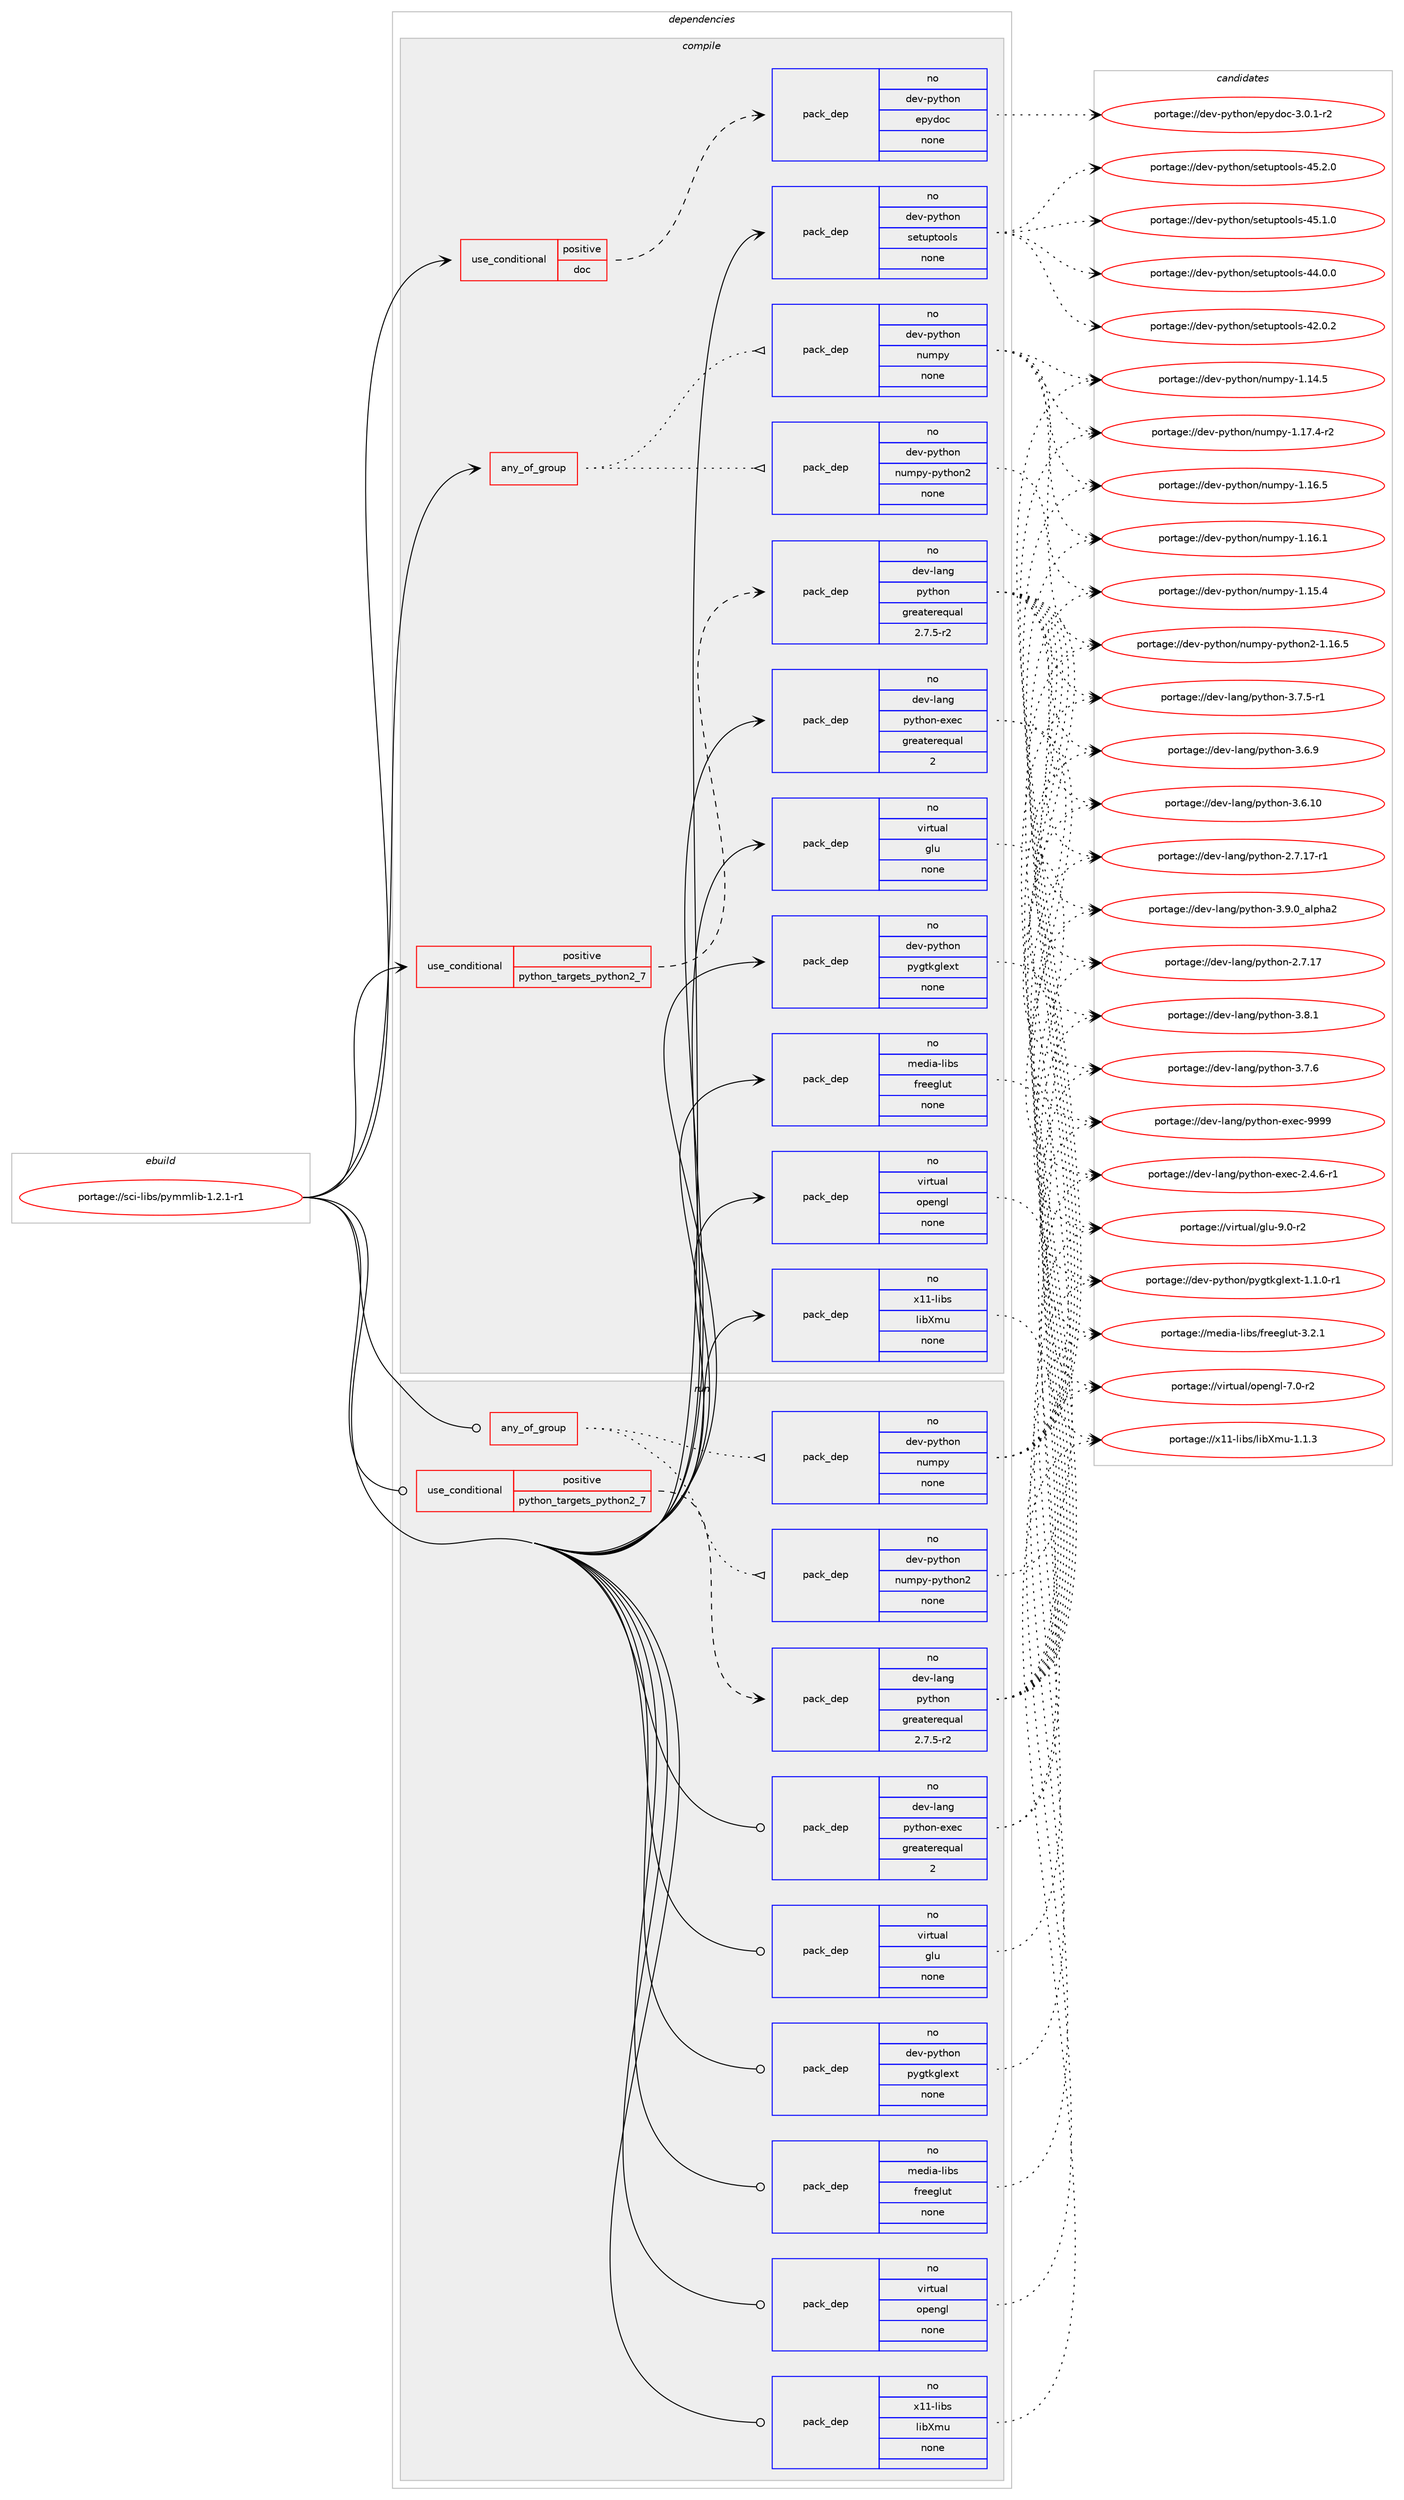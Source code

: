 digraph prolog {

# *************
# Graph options
# *************

newrank=true;
concentrate=true;
compound=true;
graph [rankdir=LR,fontname=Helvetica,fontsize=10,ranksep=1.5];#, ranksep=2.5, nodesep=0.2];
edge  [arrowhead=vee];
node  [fontname=Helvetica,fontsize=10];

# **********
# The ebuild
# **********

subgraph cluster_leftcol {
color=gray;
rank=same;
label=<<i>ebuild</i>>;
id [label="portage://sci-libs/pymmlib-1.2.1-r1", color=red, width=4, href="../sci-libs/pymmlib-1.2.1-r1.svg"];
}

# ****************
# The dependencies
# ****************

subgraph cluster_midcol {
color=gray;
label=<<i>dependencies</i>>;
subgraph cluster_compile {
fillcolor="#eeeeee";
style=filled;
label=<<i>compile</i>>;
subgraph any1390 {
dependency85772 [label=<<TABLE BORDER="0" CELLBORDER="1" CELLSPACING="0" CELLPADDING="4"><TR><TD CELLPADDING="10">any_of_group</TD></TR></TABLE>>, shape=none, color=red];subgraph pack67282 {
dependency85773 [label=<<TABLE BORDER="0" CELLBORDER="1" CELLSPACING="0" CELLPADDING="4" WIDTH="220"><TR><TD ROWSPAN="6" CELLPADDING="30">pack_dep</TD></TR><TR><TD WIDTH="110">no</TD></TR><TR><TD>dev-python</TD></TR><TR><TD>numpy-python2</TD></TR><TR><TD>none</TD></TR><TR><TD></TD></TR></TABLE>>, shape=none, color=blue];
}
dependency85772:e -> dependency85773:w [weight=20,style="dotted",arrowhead="oinv"];
subgraph pack67283 {
dependency85774 [label=<<TABLE BORDER="0" CELLBORDER="1" CELLSPACING="0" CELLPADDING="4" WIDTH="220"><TR><TD ROWSPAN="6" CELLPADDING="30">pack_dep</TD></TR><TR><TD WIDTH="110">no</TD></TR><TR><TD>dev-python</TD></TR><TR><TD>numpy</TD></TR><TR><TD>none</TD></TR><TR><TD></TD></TR></TABLE>>, shape=none, color=blue];
}
dependency85772:e -> dependency85774:w [weight=20,style="dotted",arrowhead="oinv"];
}
id:e -> dependency85772:w [weight=20,style="solid",arrowhead="vee"];
subgraph cond17016 {
dependency85775 [label=<<TABLE BORDER="0" CELLBORDER="1" CELLSPACING="0" CELLPADDING="4"><TR><TD ROWSPAN="3" CELLPADDING="10">use_conditional</TD></TR><TR><TD>positive</TD></TR><TR><TD>doc</TD></TR></TABLE>>, shape=none, color=red];
subgraph pack67284 {
dependency85776 [label=<<TABLE BORDER="0" CELLBORDER="1" CELLSPACING="0" CELLPADDING="4" WIDTH="220"><TR><TD ROWSPAN="6" CELLPADDING="30">pack_dep</TD></TR><TR><TD WIDTH="110">no</TD></TR><TR><TD>dev-python</TD></TR><TR><TD>epydoc</TD></TR><TR><TD>none</TD></TR><TR><TD></TD></TR></TABLE>>, shape=none, color=blue];
}
dependency85775:e -> dependency85776:w [weight=20,style="dashed",arrowhead="vee"];
}
id:e -> dependency85775:w [weight=20,style="solid",arrowhead="vee"];
subgraph cond17017 {
dependency85777 [label=<<TABLE BORDER="0" CELLBORDER="1" CELLSPACING="0" CELLPADDING="4"><TR><TD ROWSPAN="3" CELLPADDING="10">use_conditional</TD></TR><TR><TD>positive</TD></TR><TR><TD>python_targets_python2_7</TD></TR></TABLE>>, shape=none, color=red];
subgraph pack67285 {
dependency85778 [label=<<TABLE BORDER="0" CELLBORDER="1" CELLSPACING="0" CELLPADDING="4" WIDTH="220"><TR><TD ROWSPAN="6" CELLPADDING="30">pack_dep</TD></TR><TR><TD WIDTH="110">no</TD></TR><TR><TD>dev-lang</TD></TR><TR><TD>python</TD></TR><TR><TD>greaterequal</TD></TR><TR><TD>2.7.5-r2</TD></TR></TABLE>>, shape=none, color=blue];
}
dependency85777:e -> dependency85778:w [weight=20,style="dashed",arrowhead="vee"];
}
id:e -> dependency85777:w [weight=20,style="solid",arrowhead="vee"];
subgraph pack67286 {
dependency85779 [label=<<TABLE BORDER="0" CELLBORDER="1" CELLSPACING="0" CELLPADDING="4" WIDTH="220"><TR><TD ROWSPAN="6" CELLPADDING="30">pack_dep</TD></TR><TR><TD WIDTH="110">no</TD></TR><TR><TD>dev-lang</TD></TR><TR><TD>python-exec</TD></TR><TR><TD>greaterequal</TD></TR><TR><TD>2</TD></TR></TABLE>>, shape=none, color=blue];
}
id:e -> dependency85779:w [weight=20,style="solid",arrowhead="vee"];
subgraph pack67287 {
dependency85780 [label=<<TABLE BORDER="0" CELLBORDER="1" CELLSPACING="0" CELLPADDING="4" WIDTH="220"><TR><TD ROWSPAN="6" CELLPADDING="30">pack_dep</TD></TR><TR><TD WIDTH="110">no</TD></TR><TR><TD>dev-python</TD></TR><TR><TD>pygtkglext</TD></TR><TR><TD>none</TD></TR><TR><TD></TD></TR></TABLE>>, shape=none, color=blue];
}
id:e -> dependency85780:w [weight=20,style="solid",arrowhead="vee"];
subgraph pack67288 {
dependency85781 [label=<<TABLE BORDER="0" CELLBORDER="1" CELLSPACING="0" CELLPADDING="4" WIDTH="220"><TR><TD ROWSPAN="6" CELLPADDING="30">pack_dep</TD></TR><TR><TD WIDTH="110">no</TD></TR><TR><TD>dev-python</TD></TR><TR><TD>setuptools</TD></TR><TR><TD>none</TD></TR><TR><TD></TD></TR></TABLE>>, shape=none, color=blue];
}
id:e -> dependency85781:w [weight=20,style="solid",arrowhead="vee"];
subgraph pack67289 {
dependency85782 [label=<<TABLE BORDER="0" CELLBORDER="1" CELLSPACING="0" CELLPADDING="4" WIDTH="220"><TR><TD ROWSPAN="6" CELLPADDING="30">pack_dep</TD></TR><TR><TD WIDTH="110">no</TD></TR><TR><TD>media-libs</TD></TR><TR><TD>freeglut</TD></TR><TR><TD>none</TD></TR><TR><TD></TD></TR></TABLE>>, shape=none, color=blue];
}
id:e -> dependency85782:w [weight=20,style="solid",arrowhead="vee"];
subgraph pack67290 {
dependency85783 [label=<<TABLE BORDER="0" CELLBORDER="1" CELLSPACING="0" CELLPADDING="4" WIDTH="220"><TR><TD ROWSPAN="6" CELLPADDING="30">pack_dep</TD></TR><TR><TD WIDTH="110">no</TD></TR><TR><TD>virtual</TD></TR><TR><TD>glu</TD></TR><TR><TD>none</TD></TR><TR><TD></TD></TR></TABLE>>, shape=none, color=blue];
}
id:e -> dependency85783:w [weight=20,style="solid",arrowhead="vee"];
subgraph pack67291 {
dependency85784 [label=<<TABLE BORDER="0" CELLBORDER="1" CELLSPACING="0" CELLPADDING="4" WIDTH="220"><TR><TD ROWSPAN="6" CELLPADDING="30">pack_dep</TD></TR><TR><TD WIDTH="110">no</TD></TR><TR><TD>virtual</TD></TR><TR><TD>opengl</TD></TR><TR><TD>none</TD></TR><TR><TD></TD></TR></TABLE>>, shape=none, color=blue];
}
id:e -> dependency85784:w [weight=20,style="solid",arrowhead="vee"];
subgraph pack67292 {
dependency85785 [label=<<TABLE BORDER="0" CELLBORDER="1" CELLSPACING="0" CELLPADDING="4" WIDTH="220"><TR><TD ROWSPAN="6" CELLPADDING="30">pack_dep</TD></TR><TR><TD WIDTH="110">no</TD></TR><TR><TD>x11-libs</TD></TR><TR><TD>libXmu</TD></TR><TR><TD>none</TD></TR><TR><TD></TD></TR></TABLE>>, shape=none, color=blue];
}
id:e -> dependency85785:w [weight=20,style="solid",arrowhead="vee"];
}
subgraph cluster_compileandrun {
fillcolor="#eeeeee";
style=filled;
label=<<i>compile and run</i>>;
}
subgraph cluster_run {
fillcolor="#eeeeee";
style=filled;
label=<<i>run</i>>;
subgraph any1391 {
dependency85786 [label=<<TABLE BORDER="0" CELLBORDER="1" CELLSPACING="0" CELLPADDING="4"><TR><TD CELLPADDING="10">any_of_group</TD></TR></TABLE>>, shape=none, color=red];subgraph pack67293 {
dependency85787 [label=<<TABLE BORDER="0" CELLBORDER="1" CELLSPACING="0" CELLPADDING="4" WIDTH="220"><TR><TD ROWSPAN="6" CELLPADDING="30">pack_dep</TD></TR><TR><TD WIDTH="110">no</TD></TR><TR><TD>dev-python</TD></TR><TR><TD>numpy-python2</TD></TR><TR><TD>none</TD></TR><TR><TD></TD></TR></TABLE>>, shape=none, color=blue];
}
dependency85786:e -> dependency85787:w [weight=20,style="dotted",arrowhead="oinv"];
subgraph pack67294 {
dependency85788 [label=<<TABLE BORDER="0" CELLBORDER="1" CELLSPACING="0" CELLPADDING="4" WIDTH="220"><TR><TD ROWSPAN="6" CELLPADDING="30">pack_dep</TD></TR><TR><TD WIDTH="110">no</TD></TR><TR><TD>dev-python</TD></TR><TR><TD>numpy</TD></TR><TR><TD>none</TD></TR><TR><TD></TD></TR></TABLE>>, shape=none, color=blue];
}
dependency85786:e -> dependency85788:w [weight=20,style="dotted",arrowhead="oinv"];
}
id:e -> dependency85786:w [weight=20,style="solid",arrowhead="odot"];
subgraph cond17018 {
dependency85789 [label=<<TABLE BORDER="0" CELLBORDER="1" CELLSPACING="0" CELLPADDING="4"><TR><TD ROWSPAN="3" CELLPADDING="10">use_conditional</TD></TR><TR><TD>positive</TD></TR><TR><TD>python_targets_python2_7</TD></TR></TABLE>>, shape=none, color=red];
subgraph pack67295 {
dependency85790 [label=<<TABLE BORDER="0" CELLBORDER="1" CELLSPACING="0" CELLPADDING="4" WIDTH="220"><TR><TD ROWSPAN="6" CELLPADDING="30">pack_dep</TD></TR><TR><TD WIDTH="110">no</TD></TR><TR><TD>dev-lang</TD></TR><TR><TD>python</TD></TR><TR><TD>greaterequal</TD></TR><TR><TD>2.7.5-r2</TD></TR></TABLE>>, shape=none, color=blue];
}
dependency85789:e -> dependency85790:w [weight=20,style="dashed",arrowhead="vee"];
}
id:e -> dependency85789:w [weight=20,style="solid",arrowhead="odot"];
subgraph pack67296 {
dependency85791 [label=<<TABLE BORDER="0" CELLBORDER="1" CELLSPACING="0" CELLPADDING="4" WIDTH="220"><TR><TD ROWSPAN="6" CELLPADDING="30">pack_dep</TD></TR><TR><TD WIDTH="110">no</TD></TR><TR><TD>dev-lang</TD></TR><TR><TD>python-exec</TD></TR><TR><TD>greaterequal</TD></TR><TR><TD>2</TD></TR></TABLE>>, shape=none, color=blue];
}
id:e -> dependency85791:w [weight=20,style="solid",arrowhead="odot"];
subgraph pack67297 {
dependency85792 [label=<<TABLE BORDER="0" CELLBORDER="1" CELLSPACING="0" CELLPADDING="4" WIDTH="220"><TR><TD ROWSPAN="6" CELLPADDING="30">pack_dep</TD></TR><TR><TD WIDTH="110">no</TD></TR><TR><TD>dev-python</TD></TR><TR><TD>pygtkglext</TD></TR><TR><TD>none</TD></TR><TR><TD></TD></TR></TABLE>>, shape=none, color=blue];
}
id:e -> dependency85792:w [weight=20,style="solid",arrowhead="odot"];
subgraph pack67298 {
dependency85793 [label=<<TABLE BORDER="0" CELLBORDER="1" CELLSPACING="0" CELLPADDING="4" WIDTH="220"><TR><TD ROWSPAN="6" CELLPADDING="30">pack_dep</TD></TR><TR><TD WIDTH="110">no</TD></TR><TR><TD>media-libs</TD></TR><TR><TD>freeglut</TD></TR><TR><TD>none</TD></TR><TR><TD></TD></TR></TABLE>>, shape=none, color=blue];
}
id:e -> dependency85793:w [weight=20,style="solid",arrowhead="odot"];
subgraph pack67299 {
dependency85794 [label=<<TABLE BORDER="0" CELLBORDER="1" CELLSPACING="0" CELLPADDING="4" WIDTH="220"><TR><TD ROWSPAN="6" CELLPADDING="30">pack_dep</TD></TR><TR><TD WIDTH="110">no</TD></TR><TR><TD>virtual</TD></TR><TR><TD>glu</TD></TR><TR><TD>none</TD></TR><TR><TD></TD></TR></TABLE>>, shape=none, color=blue];
}
id:e -> dependency85794:w [weight=20,style="solid",arrowhead="odot"];
subgraph pack67300 {
dependency85795 [label=<<TABLE BORDER="0" CELLBORDER="1" CELLSPACING="0" CELLPADDING="4" WIDTH="220"><TR><TD ROWSPAN="6" CELLPADDING="30">pack_dep</TD></TR><TR><TD WIDTH="110">no</TD></TR><TR><TD>virtual</TD></TR><TR><TD>opengl</TD></TR><TR><TD>none</TD></TR><TR><TD></TD></TR></TABLE>>, shape=none, color=blue];
}
id:e -> dependency85795:w [weight=20,style="solid",arrowhead="odot"];
subgraph pack67301 {
dependency85796 [label=<<TABLE BORDER="0" CELLBORDER="1" CELLSPACING="0" CELLPADDING="4" WIDTH="220"><TR><TD ROWSPAN="6" CELLPADDING="30">pack_dep</TD></TR><TR><TD WIDTH="110">no</TD></TR><TR><TD>x11-libs</TD></TR><TR><TD>libXmu</TD></TR><TR><TD>none</TD></TR><TR><TD></TD></TR></TABLE>>, shape=none, color=blue];
}
id:e -> dependency85796:w [weight=20,style="solid",arrowhead="odot"];
}
}

# **************
# The candidates
# **************

subgraph cluster_choices {
rank=same;
color=gray;
label=<<i>candidates</i>>;

subgraph choice67282 {
color=black;
nodesep=1;
choice1001011184511212111610411111047110117109112121451121211161041111105045494649544653 [label="portage://dev-python/numpy-python2-1.16.5", color=red, width=4,href="../dev-python/numpy-python2-1.16.5.svg"];
dependency85773:e -> choice1001011184511212111610411111047110117109112121451121211161041111105045494649544653:w [style=dotted,weight="100"];
}
subgraph choice67283 {
color=black;
nodesep=1;
choice1001011184511212111610411111047110117109112121454946495546524511450 [label="portage://dev-python/numpy-1.17.4-r2", color=red, width=4,href="../dev-python/numpy-1.17.4-r2.svg"];
choice100101118451121211161041111104711011710911212145494649544653 [label="portage://dev-python/numpy-1.16.5", color=red, width=4,href="../dev-python/numpy-1.16.5.svg"];
choice100101118451121211161041111104711011710911212145494649544649 [label="portage://dev-python/numpy-1.16.1", color=red, width=4,href="../dev-python/numpy-1.16.1.svg"];
choice100101118451121211161041111104711011710911212145494649534652 [label="portage://dev-python/numpy-1.15.4", color=red, width=4,href="../dev-python/numpy-1.15.4.svg"];
choice100101118451121211161041111104711011710911212145494649524653 [label="portage://dev-python/numpy-1.14.5", color=red, width=4,href="../dev-python/numpy-1.14.5.svg"];
dependency85774:e -> choice1001011184511212111610411111047110117109112121454946495546524511450:w [style=dotted,weight="100"];
dependency85774:e -> choice100101118451121211161041111104711011710911212145494649544653:w [style=dotted,weight="100"];
dependency85774:e -> choice100101118451121211161041111104711011710911212145494649544649:w [style=dotted,weight="100"];
dependency85774:e -> choice100101118451121211161041111104711011710911212145494649534652:w [style=dotted,weight="100"];
dependency85774:e -> choice100101118451121211161041111104711011710911212145494649524653:w [style=dotted,weight="100"];
}
subgraph choice67284 {
color=black;
nodesep=1;
choice1001011184511212111610411111047101112121100111994551464846494511450 [label="portage://dev-python/epydoc-3.0.1-r2", color=red, width=4,href="../dev-python/epydoc-3.0.1-r2.svg"];
dependency85776:e -> choice1001011184511212111610411111047101112121100111994551464846494511450:w [style=dotted,weight="100"];
}
subgraph choice67285 {
color=black;
nodesep=1;
choice10010111845108971101034711212111610411111045514657464895971081121049750 [label="portage://dev-lang/python-3.9.0_alpha2", color=red, width=4,href="../dev-lang/python-3.9.0_alpha2.svg"];
choice100101118451089711010347112121116104111110455146564649 [label="portage://dev-lang/python-3.8.1", color=red, width=4,href="../dev-lang/python-3.8.1.svg"];
choice100101118451089711010347112121116104111110455146554654 [label="portage://dev-lang/python-3.7.6", color=red, width=4,href="../dev-lang/python-3.7.6.svg"];
choice1001011184510897110103471121211161041111104551465546534511449 [label="portage://dev-lang/python-3.7.5-r1", color=red, width=4,href="../dev-lang/python-3.7.5-r1.svg"];
choice100101118451089711010347112121116104111110455146544657 [label="portage://dev-lang/python-3.6.9", color=red, width=4,href="../dev-lang/python-3.6.9.svg"];
choice10010111845108971101034711212111610411111045514654464948 [label="portage://dev-lang/python-3.6.10", color=red, width=4,href="../dev-lang/python-3.6.10.svg"];
choice100101118451089711010347112121116104111110455046554649554511449 [label="portage://dev-lang/python-2.7.17-r1", color=red, width=4,href="../dev-lang/python-2.7.17-r1.svg"];
choice10010111845108971101034711212111610411111045504655464955 [label="portage://dev-lang/python-2.7.17", color=red, width=4,href="../dev-lang/python-2.7.17.svg"];
dependency85778:e -> choice10010111845108971101034711212111610411111045514657464895971081121049750:w [style=dotted,weight="100"];
dependency85778:e -> choice100101118451089711010347112121116104111110455146564649:w [style=dotted,weight="100"];
dependency85778:e -> choice100101118451089711010347112121116104111110455146554654:w [style=dotted,weight="100"];
dependency85778:e -> choice1001011184510897110103471121211161041111104551465546534511449:w [style=dotted,weight="100"];
dependency85778:e -> choice100101118451089711010347112121116104111110455146544657:w [style=dotted,weight="100"];
dependency85778:e -> choice10010111845108971101034711212111610411111045514654464948:w [style=dotted,weight="100"];
dependency85778:e -> choice100101118451089711010347112121116104111110455046554649554511449:w [style=dotted,weight="100"];
dependency85778:e -> choice10010111845108971101034711212111610411111045504655464955:w [style=dotted,weight="100"];
}
subgraph choice67286 {
color=black;
nodesep=1;
choice10010111845108971101034711212111610411111045101120101994557575757 [label="portage://dev-lang/python-exec-9999", color=red, width=4,href="../dev-lang/python-exec-9999.svg"];
choice10010111845108971101034711212111610411111045101120101994550465246544511449 [label="portage://dev-lang/python-exec-2.4.6-r1", color=red, width=4,href="../dev-lang/python-exec-2.4.6-r1.svg"];
dependency85779:e -> choice10010111845108971101034711212111610411111045101120101994557575757:w [style=dotted,weight="100"];
dependency85779:e -> choice10010111845108971101034711212111610411111045101120101994550465246544511449:w [style=dotted,weight="100"];
}
subgraph choice67287 {
color=black;
nodesep=1;
choice10010111845112121116104111110471121211031161071031081011201164549464946484511449 [label="portage://dev-python/pygtkglext-1.1.0-r1", color=red, width=4,href="../dev-python/pygtkglext-1.1.0-r1.svg"];
dependency85780:e -> choice10010111845112121116104111110471121211031161071031081011201164549464946484511449:w [style=dotted,weight="100"];
}
subgraph choice67288 {
color=black;
nodesep=1;
choice100101118451121211161041111104711510111611711211611111110811545525346504648 [label="portage://dev-python/setuptools-45.2.0", color=red, width=4,href="../dev-python/setuptools-45.2.0.svg"];
choice100101118451121211161041111104711510111611711211611111110811545525346494648 [label="portage://dev-python/setuptools-45.1.0", color=red, width=4,href="../dev-python/setuptools-45.1.0.svg"];
choice100101118451121211161041111104711510111611711211611111110811545525246484648 [label="portage://dev-python/setuptools-44.0.0", color=red, width=4,href="../dev-python/setuptools-44.0.0.svg"];
choice100101118451121211161041111104711510111611711211611111110811545525046484650 [label="portage://dev-python/setuptools-42.0.2", color=red, width=4,href="../dev-python/setuptools-42.0.2.svg"];
dependency85781:e -> choice100101118451121211161041111104711510111611711211611111110811545525346504648:w [style=dotted,weight="100"];
dependency85781:e -> choice100101118451121211161041111104711510111611711211611111110811545525346494648:w [style=dotted,weight="100"];
dependency85781:e -> choice100101118451121211161041111104711510111611711211611111110811545525246484648:w [style=dotted,weight="100"];
dependency85781:e -> choice100101118451121211161041111104711510111611711211611111110811545525046484650:w [style=dotted,weight="100"];
}
subgraph choice67289 {
color=black;
nodesep=1;
choice10910110010597451081059811547102114101101103108117116455146504649 [label="portage://media-libs/freeglut-3.2.1", color=red, width=4,href="../media-libs/freeglut-3.2.1.svg"];
dependency85782:e -> choice10910110010597451081059811547102114101101103108117116455146504649:w [style=dotted,weight="100"];
}
subgraph choice67290 {
color=black;
nodesep=1;
choice1181051141161179710847103108117455746484511450 [label="portage://virtual/glu-9.0-r2", color=red, width=4,href="../virtual/glu-9.0-r2.svg"];
dependency85783:e -> choice1181051141161179710847103108117455746484511450:w [style=dotted,weight="100"];
}
subgraph choice67291 {
color=black;
nodesep=1;
choice1181051141161179710847111112101110103108455546484511450 [label="portage://virtual/opengl-7.0-r2", color=red, width=4,href="../virtual/opengl-7.0-r2.svg"];
dependency85784:e -> choice1181051141161179710847111112101110103108455546484511450:w [style=dotted,weight="100"];
}
subgraph choice67292 {
color=black;
nodesep=1;
choice12049494510810598115471081059888109117454946494651 [label="portage://x11-libs/libXmu-1.1.3", color=red, width=4,href="../x11-libs/libXmu-1.1.3.svg"];
dependency85785:e -> choice12049494510810598115471081059888109117454946494651:w [style=dotted,weight="100"];
}
subgraph choice67293 {
color=black;
nodesep=1;
choice1001011184511212111610411111047110117109112121451121211161041111105045494649544653 [label="portage://dev-python/numpy-python2-1.16.5", color=red, width=4,href="../dev-python/numpy-python2-1.16.5.svg"];
dependency85787:e -> choice1001011184511212111610411111047110117109112121451121211161041111105045494649544653:w [style=dotted,weight="100"];
}
subgraph choice67294 {
color=black;
nodesep=1;
choice1001011184511212111610411111047110117109112121454946495546524511450 [label="portage://dev-python/numpy-1.17.4-r2", color=red, width=4,href="../dev-python/numpy-1.17.4-r2.svg"];
choice100101118451121211161041111104711011710911212145494649544653 [label="portage://dev-python/numpy-1.16.5", color=red, width=4,href="../dev-python/numpy-1.16.5.svg"];
choice100101118451121211161041111104711011710911212145494649544649 [label="portage://dev-python/numpy-1.16.1", color=red, width=4,href="../dev-python/numpy-1.16.1.svg"];
choice100101118451121211161041111104711011710911212145494649534652 [label="portage://dev-python/numpy-1.15.4", color=red, width=4,href="../dev-python/numpy-1.15.4.svg"];
choice100101118451121211161041111104711011710911212145494649524653 [label="portage://dev-python/numpy-1.14.5", color=red, width=4,href="../dev-python/numpy-1.14.5.svg"];
dependency85788:e -> choice1001011184511212111610411111047110117109112121454946495546524511450:w [style=dotted,weight="100"];
dependency85788:e -> choice100101118451121211161041111104711011710911212145494649544653:w [style=dotted,weight="100"];
dependency85788:e -> choice100101118451121211161041111104711011710911212145494649544649:w [style=dotted,weight="100"];
dependency85788:e -> choice100101118451121211161041111104711011710911212145494649534652:w [style=dotted,weight="100"];
dependency85788:e -> choice100101118451121211161041111104711011710911212145494649524653:w [style=dotted,weight="100"];
}
subgraph choice67295 {
color=black;
nodesep=1;
choice10010111845108971101034711212111610411111045514657464895971081121049750 [label="portage://dev-lang/python-3.9.0_alpha2", color=red, width=4,href="../dev-lang/python-3.9.0_alpha2.svg"];
choice100101118451089711010347112121116104111110455146564649 [label="portage://dev-lang/python-3.8.1", color=red, width=4,href="../dev-lang/python-3.8.1.svg"];
choice100101118451089711010347112121116104111110455146554654 [label="portage://dev-lang/python-3.7.6", color=red, width=4,href="../dev-lang/python-3.7.6.svg"];
choice1001011184510897110103471121211161041111104551465546534511449 [label="portage://dev-lang/python-3.7.5-r1", color=red, width=4,href="../dev-lang/python-3.7.5-r1.svg"];
choice100101118451089711010347112121116104111110455146544657 [label="portage://dev-lang/python-3.6.9", color=red, width=4,href="../dev-lang/python-3.6.9.svg"];
choice10010111845108971101034711212111610411111045514654464948 [label="portage://dev-lang/python-3.6.10", color=red, width=4,href="../dev-lang/python-3.6.10.svg"];
choice100101118451089711010347112121116104111110455046554649554511449 [label="portage://dev-lang/python-2.7.17-r1", color=red, width=4,href="../dev-lang/python-2.7.17-r1.svg"];
choice10010111845108971101034711212111610411111045504655464955 [label="portage://dev-lang/python-2.7.17", color=red, width=4,href="../dev-lang/python-2.7.17.svg"];
dependency85790:e -> choice10010111845108971101034711212111610411111045514657464895971081121049750:w [style=dotted,weight="100"];
dependency85790:e -> choice100101118451089711010347112121116104111110455146564649:w [style=dotted,weight="100"];
dependency85790:e -> choice100101118451089711010347112121116104111110455146554654:w [style=dotted,weight="100"];
dependency85790:e -> choice1001011184510897110103471121211161041111104551465546534511449:w [style=dotted,weight="100"];
dependency85790:e -> choice100101118451089711010347112121116104111110455146544657:w [style=dotted,weight="100"];
dependency85790:e -> choice10010111845108971101034711212111610411111045514654464948:w [style=dotted,weight="100"];
dependency85790:e -> choice100101118451089711010347112121116104111110455046554649554511449:w [style=dotted,weight="100"];
dependency85790:e -> choice10010111845108971101034711212111610411111045504655464955:w [style=dotted,weight="100"];
}
subgraph choice67296 {
color=black;
nodesep=1;
choice10010111845108971101034711212111610411111045101120101994557575757 [label="portage://dev-lang/python-exec-9999", color=red, width=4,href="../dev-lang/python-exec-9999.svg"];
choice10010111845108971101034711212111610411111045101120101994550465246544511449 [label="portage://dev-lang/python-exec-2.4.6-r1", color=red, width=4,href="../dev-lang/python-exec-2.4.6-r1.svg"];
dependency85791:e -> choice10010111845108971101034711212111610411111045101120101994557575757:w [style=dotted,weight="100"];
dependency85791:e -> choice10010111845108971101034711212111610411111045101120101994550465246544511449:w [style=dotted,weight="100"];
}
subgraph choice67297 {
color=black;
nodesep=1;
choice10010111845112121116104111110471121211031161071031081011201164549464946484511449 [label="portage://dev-python/pygtkglext-1.1.0-r1", color=red, width=4,href="../dev-python/pygtkglext-1.1.0-r1.svg"];
dependency85792:e -> choice10010111845112121116104111110471121211031161071031081011201164549464946484511449:w [style=dotted,weight="100"];
}
subgraph choice67298 {
color=black;
nodesep=1;
choice10910110010597451081059811547102114101101103108117116455146504649 [label="portage://media-libs/freeglut-3.2.1", color=red, width=4,href="../media-libs/freeglut-3.2.1.svg"];
dependency85793:e -> choice10910110010597451081059811547102114101101103108117116455146504649:w [style=dotted,weight="100"];
}
subgraph choice67299 {
color=black;
nodesep=1;
choice1181051141161179710847103108117455746484511450 [label="portage://virtual/glu-9.0-r2", color=red, width=4,href="../virtual/glu-9.0-r2.svg"];
dependency85794:e -> choice1181051141161179710847103108117455746484511450:w [style=dotted,weight="100"];
}
subgraph choice67300 {
color=black;
nodesep=1;
choice1181051141161179710847111112101110103108455546484511450 [label="portage://virtual/opengl-7.0-r2", color=red, width=4,href="../virtual/opengl-7.0-r2.svg"];
dependency85795:e -> choice1181051141161179710847111112101110103108455546484511450:w [style=dotted,weight="100"];
}
subgraph choice67301 {
color=black;
nodesep=1;
choice12049494510810598115471081059888109117454946494651 [label="portage://x11-libs/libXmu-1.1.3", color=red, width=4,href="../x11-libs/libXmu-1.1.3.svg"];
dependency85796:e -> choice12049494510810598115471081059888109117454946494651:w [style=dotted,weight="100"];
}
}

}
